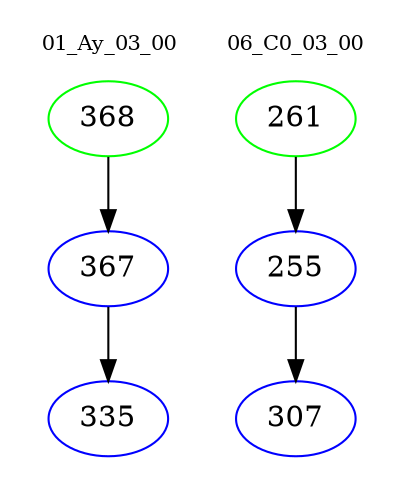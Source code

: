 digraph{
subgraph cluster_0 {
color = white
label = "01_Ay_03_00";
fontsize=10;
T0_368 [label="368", color="green"]
T0_368 -> T0_367 [color="black"]
T0_367 [label="367", color="blue"]
T0_367 -> T0_335 [color="black"]
T0_335 [label="335", color="blue"]
}
subgraph cluster_1 {
color = white
label = "06_C0_03_00";
fontsize=10;
T1_261 [label="261", color="green"]
T1_261 -> T1_255 [color="black"]
T1_255 [label="255", color="blue"]
T1_255 -> T1_307 [color="black"]
T1_307 [label="307", color="blue"]
}
}

